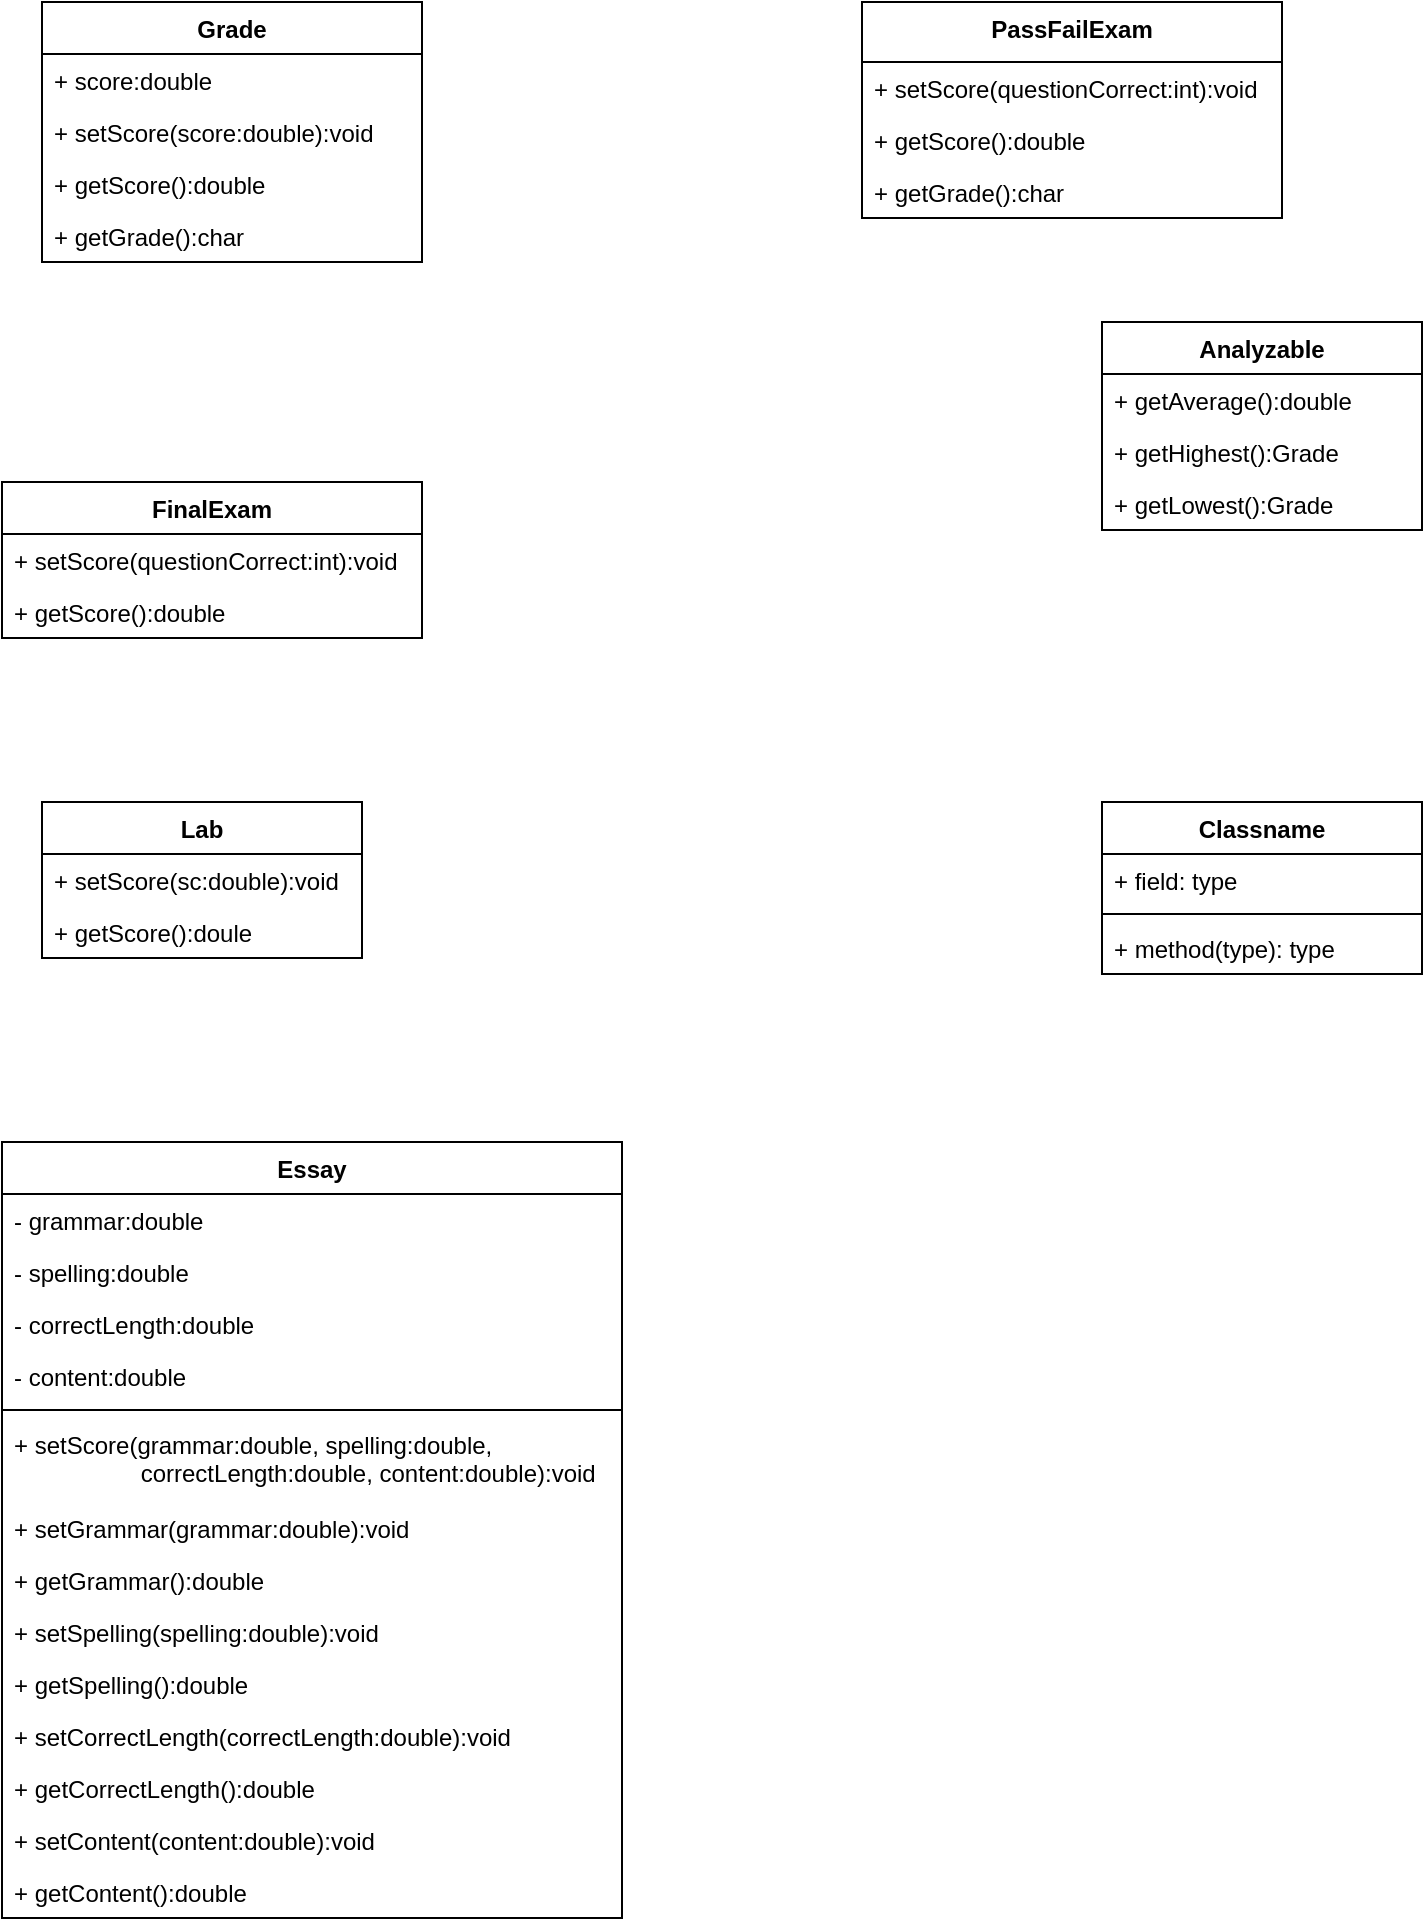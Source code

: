 <mxfile version="13.10.1" type="github">
  <diagram id="w1-cJgne05kwdNBntMp3" name="Page-1">
    <mxGraphModel dx="481" dy="184" grid="1" gridSize="10" guides="1" tooltips="1" connect="1" arrows="1" fold="1" page="1" pageScale="1" pageWidth="850" pageHeight="1100" math="0" shadow="0">
      <root>
        <mxCell id="0" />
        <mxCell id="1" parent="0" />
        <mxCell id="Epvj0yracvkwAPq-59SV-1" value="Grade" style="swimlane;fontStyle=1;align=center;verticalAlign=top;childLayout=stackLayout;horizontal=1;startSize=26;horizontalStack=0;resizeParent=1;resizeParentMax=0;resizeLast=0;collapsible=1;marginBottom=0;" vertex="1" parent="1">
          <mxGeometry x="80" y="80" width="190" height="130" as="geometry" />
        </mxCell>
        <mxCell id="Epvj0yracvkwAPq-59SV-2" value="+ score:double" style="text;strokeColor=none;fillColor=none;align=left;verticalAlign=top;spacingLeft=4;spacingRight=4;overflow=hidden;rotatable=0;points=[[0,0.5],[1,0.5]];portConstraint=eastwest;" vertex="1" parent="Epvj0yracvkwAPq-59SV-1">
          <mxGeometry y="26" width="190" height="26" as="geometry" />
        </mxCell>
        <mxCell id="Epvj0yracvkwAPq-59SV-4" value="+ setScore(score:double):void" style="text;strokeColor=none;fillColor=none;align=left;verticalAlign=top;spacingLeft=4;spacingRight=4;overflow=hidden;rotatable=0;points=[[0,0.5],[1,0.5]];portConstraint=eastwest;" vertex="1" parent="Epvj0yracvkwAPq-59SV-1">
          <mxGeometry y="52" width="190" height="26" as="geometry" />
        </mxCell>
        <mxCell id="Epvj0yracvkwAPq-59SV-33" value="+ getScore():double" style="text;strokeColor=none;fillColor=none;align=left;verticalAlign=top;spacingLeft=4;spacingRight=4;overflow=hidden;rotatable=0;points=[[0,0.5],[1,0.5]];portConstraint=eastwest;" vertex="1" parent="Epvj0yracvkwAPq-59SV-1">
          <mxGeometry y="78" width="190" height="26" as="geometry" />
        </mxCell>
        <mxCell id="Epvj0yracvkwAPq-59SV-34" value="+ getGrade():char" style="text;strokeColor=none;fillColor=none;align=left;verticalAlign=top;spacingLeft=4;spacingRight=4;overflow=hidden;rotatable=0;points=[[0,0.5],[1,0.5]];portConstraint=eastwest;" vertex="1" parent="Epvj0yracvkwAPq-59SV-1">
          <mxGeometry y="104" width="190" height="26" as="geometry" />
        </mxCell>
        <mxCell id="Epvj0yracvkwAPq-59SV-5" value="PassFailExam" style="swimlane;fontStyle=1;align=center;verticalAlign=top;childLayout=stackLayout;horizontal=1;startSize=30;horizontalStack=0;resizeParent=1;resizeParentMax=0;resizeLast=0;collapsible=1;marginBottom=0;" vertex="1" parent="1">
          <mxGeometry x="490" y="80" width="210" height="108" as="geometry" />
        </mxCell>
        <mxCell id="Epvj0yracvkwAPq-59SV-6" value="+ setScore(questionCorrect:int):void" style="text;strokeColor=none;fillColor=none;align=left;verticalAlign=top;spacingLeft=4;spacingRight=4;overflow=hidden;rotatable=0;points=[[0,0.5],[1,0.5]];portConstraint=eastwest;" vertex="1" parent="Epvj0yracvkwAPq-59SV-5">
          <mxGeometry y="30" width="210" height="26" as="geometry" />
        </mxCell>
        <mxCell id="Epvj0yracvkwAPq-59SV-46" value="+ getScore():double" style="text;strokeColor=none;fillColor=none;align=left;verticalAlign=top;spacingLeft=4;spacingRight=4;overflow=hidden;rotatable=0;points=[[0,0.5],[1,0.5]];portConstraint=eastwest;" vertex="1" parent="Epvj0yracvkwAPq-59SV-5">
          <mxGeometry y="56" width="210" height="26" as="geometry" />
        </mxCell>
        <mxCell id="Epvj0yracvkwAPq-59SV-8" value="+ getGrade():char" style="text;strokeColor=none;fillColor=none;align=left;verticalAlign=top;spacingLeft=4;spacingRight=4;overflow=hidden;rotatable=0;points=[[0,0.5],[1,0.5]];portConstraint=eastwest;" vertex="1" parent="Epvj0yracvkwAPq-59SV-5">
          <mxGeometry y="82" width="210" height="26" as="geometry" />
        </mxCell>
        <mxCell id="Epvj0yracvkwAPq-59SV-9" value="FinalExam" style="swimlane;fontStyle=1;align=center;verticalAlign=top;childLayout=stackLayout;horizontal=1;startSize=26;horizontalStack=0;resizeParent=1;resizeParentMax=0;resizeLast=0;collapsible=1;marginBottom=0;" vertex="1" parent="1">
          <mxGeometry x="60" y="320" width="210" height="78" as="geometry" />
        </mxCell>
        <mxCell id="Epvj0yracvkwAPq-59SV-10" value="+ setScore(questionCorrect:int):void" style="text;strokeColor=none;fillColor=none;align=left;verticalAlign=top;spacingLeft=4;spacingRight=4;overflow=hidden;rotatable=0;points=[[0,0.5],[1,0.5]];portConstraint=eastwest;" vertex="1" parent="Epvj0yracvkwAPq-59SV-9">
          <mxGeometry y="26" width="210" height="26" as="geometry" />
        </mxCell>
        <mxCell id="Epvj0yracvkwAPq-59SV-12" value="+ getScore():double" style="text;strokeColor=none;fillColor=none;align=left;verticalAlign=top;spacingLeft=4;spacingRight=4;overflow=hidden;rotatable=0;points=[[0,0.5],[1,0.5]];portConstraint=eastwest;" vertex="1" parent="Epvj0yracvkwAPq-59SV-9">
          <mxGeometry y="52" width="210" height="26" as="geometry" />
        </mxCell>
        <mxCell id="Epvj0yracvkwAPq-59SV-13" value="Analyzable" style="swimlane;fontStyle=1;align=center;verticalAlign=top;childLayout=stackLayout;horizontal=1;startSize=26;horizontalStack=0;resizeParent=1;resizeParentMax=0;resizeLast=0;collapsible=1;marginBottom=0;" vertex="1" parent="1">
          <mxGeometry x="610" y="240" width="160" height="104" as="geometry" />
        </mxCell>
        <mxCell id="Epvj0yracvkwAPq-59SV-14" value="+ getAverage():double" style="text;strokeColor=none;fillColor=none;align=left;verticalAlign=top;spacingLeft=4;spacingRight=4;overflow=hidden;rotatable=0;points=[[0,0.5],[1,0.5]];portConstraint=eastwest;" vertex="1" parent="Epvj0yracvkwAPq-59SV-13">
          <mxGeometry y="26" width="160" height="26" as="geometry" />
        </mxCell>
        <mxCell id="Epvj0yracvkwAPq-59SV-16" value="+ getHighest():Grade" style="text;strokeColor=none;fillColor=none;align=left;verticalAlign=top;spacingLeft=4;spacingRight=4;overflow=hidden;rotatable=0;points=[[0,0.5],[1,0.5]];portConstraint=eastwest;" vertex="1" parent="Epvj0yracvkwAPq-59SV-13">
          <mxGeometry y="52" width="160" height="26" as="geometry" />
        </mxCell>
        <mxCell id="Epvj0yracvkwAPq-59SV-47" value="+ getLowest():Grade" style="text;strokeColor=none;fillColor=none;align=left;verticalAlign=top;spacingLeft=4;spacingRight=4;overflow=hidden;rotatable=0;points=[[0,0.5],[1,0.5]];portConstraint=eastwest;" vertex="1" parent="Epvj0yracvkwAPq-59SV-13">
          <mxGeometry y="78" width="160" height="26" as="geometry" />
        </mxCell>
        <mxCell id="Epvj0yracvkwAPq-59SV-17" value="Classname" style="swimlane;fontStyle=1;align=center;verticalAlign=top;childLayout=stackLayout;horizontal=1;startSize=26;horizontalStack=0;resizeParent=1;resizeParentMax=0;resizeLast=0;collapsible=1;marginBottom=0;" vertex="1" parent="1">
          <mxGeometry x="610" y="480" width="160" height="86" as="geometry" />
        </mxCell>
        <mxCell id="Epvj0yracvkwAPq-59SV-18" value="+ field: type" style="text;strokeColor=none;fillColor=none;align=left;verticalAlign=top;spacingLeft=4;spacingRight=4;overflow=hidden;rotatable=0;points=[[0,0.5],[1,0.5]];portConstraint=eastwest;" vertex="1" parent="Epvj0yracvkwAPq-59SV-17">
          <mxGeometry y="26" width="160" height="26" as="geometry" />
        </mxCell>
        <mxCell id="Epvj0yracvkwAPq-59SV-19" value="" style="line;strokeWidth=1;fillColor=none;align=left;verticalAlign=middle;spacingTop=-1;spacingLeft=3;spacingRight=3;rotatable=0;labelPosition=right;points=[];portConstraint=eastwest;" vertex="1" parent="Epvj0yracvkwAPq-59SV-17">
          <mxGeometry y="52" width="160" height="8" as="geometry" />
        </mxCell>
        <mxCell id="Epvj0yracvkwAPq-59SV-20" value="+ method(type): type" style="text;strokeColor=none;fillColor=none;align=left;verticalAlign=top;spacingLeft=4;spacingRight=4;overflow=hidden;rotatable=0;points=[[0,0.5],[1,0.5]];portConstraint=eastwest;" vertex="1" parent="Epvj0yracvkwAPq-59SV-17">
          <mxGeometry y="60" width="160" height="26" as="geometry" />
        </mxCell>
        <mxCell id="Epvj0yracvkwAPq-59SV-21" value="Lab" style="swimlane;fontStyle=1;align=center;verticalAlign=top;childLayout=stackLayout;horizontal=1;startSize=26;horizontalStack=0;resizeParent=1;resizeParentMax=0;resizeLast=0;collapsible=1;marginBottom=0;" vertex="1" parent="1">
          <mxGeometry x="80" y="480" width="160" height="78" as="geometry" />
        </mxCell>
        <mxCell id="Epvj0yracvkwAPq-59SV-22" value="+ setScore(sc:double):void" style="text;strokeColor=none;fillColor=none;align=left;verticalAlign=top;spacingLeft=4;spacingRight=4;overflow=hidden;rotatable=0;points=[[0,0.5],[1,0.5]];portConstraint=eastwest;" vertex="1" parent="Epvj0yracvkwAPq-59SV-21">
          <mxGeometry y="26" width="160" height="26" as="geometry" />
        </mxCell>
        <mxCell id="Epvj0yracvkwAPq-59SV-24" value="+ getScore():doule" style="text;strokeColor=none;fillColor=none;align=left;verticalAlign=top;spacingLeft=4;spacingRight=4;overflow=hidden;rotatable=0;points=[[0,0.5],[1,0.5]];portConstraint=eastwest;" vertex="1" parent="Epvj0yracvkwAPq-59SV-21">
          <mxGeometry y="52" width="160" height="26" as="geometry" />
        </mxCell>
        <mxCell id="Epvj0yracvkwAPq-59SV-29" value="Essay" style="swimlane;fontStyle=1;align=center;verticalAlign=top;childLayout=stackLayout;horizontal=1;startSize=26;horizontalStack=0;resizeParent=1;resizeParentMax=0;resizeLast=0;collapsible=1;marginBottom=0;" vertex="1" parent="1">
          <mxGeometry x="60" y="650" width="310" height="388" as="geometry" />
        </mxCell>
        <mxCell id="Epvj0yracvkwAPq-59SV-36" value="- grammar:double" style="text;strokeColor=none;fillColor=none;align=left;verticalAlign=top;spacingLeft=4;spacingRight=4;overflow=hidden;rotatable=0;points=[[0,0.5],[1,0.5]];portConstraint=eastwest;" vertex="1" parent="Epvj0yracvkwAPq-59SV-29">
          <mxGeometry y="26" width="310" height="26" as="geometry" />
        </mxCell>
        <mxCell id="Epvj0yracvkwAPq-59SV-37" value="- spelling:double" style="text;strokeColor=none;fillColor=none;align=left;verticalAlign=top;spacingLeft=4;spacingRight=4;overflow=hidden;rotatable=0;points=[[0,0.5],[1,0.5]];portConstraint=eastwest;" vertex="1" parent="Epvj0yracvkwAPq-59SV-29">
          <mxGeometry y="52" width="310" height="26" as="geometry" />
        </mxCell>
        <mxCell id="Epvj0yracvkwAPq-59SV-35" value="- correctLength:double" style="text;strokeColor=none;fillColor=none;align=left;verticalAlign=top;spacingLeft=4;spacingRight=4;overflow=hidden;rotatable=0;points=[[0,0.5],[1,0.5]];portConstraint=eastwest;" vertex="1" parent="Epvj0yracvkwAPq-59SV-29">
          <mxGeometry y="78" width="310" height="26" as="geometry" />
        </mxCell>
        <mxCell id="Epvj0yracvkwAPq-59SV-30" value="- content:double" style="text;strokeColor=none;fillColor=none;align=left;verticalAlign=top;spacingLeft=4;spacingRight=4;overflow=hidden;rotatable=0;points=[[0,0.5],[1,0.5]];portConstraint=eastwest;" vertex="1" parent="Epvj0yracvkwAPq-59SV-29">
          <mxGeometry y="104" width="310" height="26" as="geometry" />
        </mxCell>
        <mxCell id="Epvj0yracvkwAPq-59SV-31" value="" style="line;strokeWidth=1;fillColor=none;align=left;verticalAlign=middle;spacingTop=-1;spacingLeft=3;spacingRight=3;rotatable=0;labelPosition=right;points=[];portConstraint=eastwest;" vertex="1" parent="Epvj0yracvkwAPq-59SV-29">
          <mxGeometry y="130" width="310" height="8" as="geometry" />
        </mxCell>
        <mxCell id="Epvj0yracvkwAPq-59SV-38" value="+ setScore(grammar:double, spelling:double, &#xa;                   correctLength:double, content:double):void" style="text;strokeColor=none;fillColor=none;align=left;verticalAlign=top;spacingLeft=4;spacingRight=4;overflow=hidden;rotatable=0;points=[[0,0.5],[1,0.5]];portConstraint=eastwest;" vertex="1" parent="Epvj0yracvkwAPq-59SV-29">
          <mxGeometry y="138" width="310" height="42" as="geometry" />
        </mxCell>
        <mxCell id="Epvj0yracvkwAPq-59SV-42" value="+ setGrammar(grammar:double):void" style="text;strokeColor=none;fillColor=none;align=left;verticalAlign=top;spacingLeft=4;spacingRight=4;overflow=hidden;rotatable=0;points=[[0,0.5],[1,0.5]];portConstraint=eastwest;" vertex="1" parent="Epvj0yracvkwAPq-59SV-29">
          <mxGeometry y="180" width="310" height="26" as="geometry" />
        </mxCell>
        <mxCell id="Epvj0yracvkwAPq-59SV-45" value="+ getGrammar():double" style="text;strokeColor=none;fillColor=none;align=left;verticalAlign=top;spacingLeft=4;spacingRight=4;overflow=hidden;rotatable=0;points=[[0,0.5],[1,0.5]];portConstraint=eastwest;" vertex="1" parent="Epvj0yracvkwAPq-59SV-29">
          <mxGeometry y="206" width="310" height="26" as="geometry" />
        </mxCell>
        <mxCell id="Epvj0yracvkwAPq-59SV-44" value="+ setSpelling(spelling:double):void" style="text;strokeColor=none;fillColor=none;align=left;verticalAlign=top;spacingLeft=4;spacingRight=4;overflow=hidden;rotatable=0;points=[[0,0.5],[1,0.5]];portConstraint=eastwest;" vertex="1" parent="Epvj0yracvkwAPq-59SV-29">
          <mxGeometry y="232" width="310" height="26" as="geometry" />
        </mxCell>
        <mxCell id="Epvj0yracvkwAPq-59SV-43" value="+ getSpelling():double" style="text;strokeColor=none;fillColor=none;align=left;verticalAlign=top;spacingLeft=4;spacingRight=4;overflow=hidden;rotatable=0;points=[[0,0.5],[1,0.5]];portConstraint=eastwest;" vertex="1" parent="Epvj0yracvkwAPq-59SV-29">
          <mxGeometry y="258" width="310" height="26" as="geometry" />
        </mxCell>
        <mxCell id="Epvj0yracvkwAPq-59SV-40" value="+ setCorrectLength(correctLength:double):void" style="text;strokeColor=none;fillColor=none;align=left;verticalAlign=top;spacingLeft=4;spacingRight=4;overflow=hidden;rotatable=0;points=[[0,0.5],[1,0.5]];portConstraint=eastwest;" vertex="1" parent="Epvj0yracvkwAPq-59SV-29">
          <mxGeometry y="284" width="310" height="26" as="geometry" />
        </mxCell>
        <mxCell id="Epvj0yracvkwAPq-59SV-41" value="+ getCorrectLength():double" style="text;strokeColor=none;fillColor=none;align=left;verticalAlign=top;spacingLeft=4;spacingRight=4;overflow=hidden;rotatable=0;points=[[0,0.5],[1,0.5]];portConstraint=eastwest;" vertex="1" parent="Epvj0yracvkwAPq-59SV-29">
          <mxGeometry y="310" width="310" height="26" as="geometry" />
        </mxCell>
        <mxCell id="Epvj0yracvkwAPq-59SV-32" value="+ setContent(content:double):void" style="text;strokeColor=none;fillColor=none;align=left;verticalAlign=top;spacingLeft=4;spacingRight=4;overflow=hidden;rotatable=0;points=[[0,0.5],[1,0.5]];portConstraint=eastwest;" vertex="1" parent="Epvj0yracvkwAPq-59SV-29">
          <mxGeometry y="336" width="310" height="26" as="geometry" />
        </mxCell>
        <mxCell id="Epvj0yracvkwAPq-59SV-39" value="+ getContent():double" style="text;strokeColor=none;fillColor=none;align=left;verticalAlign=top;spacingLeft=4;spacingRight=4;overflow=hidden;rotatable=0;points=[[0,0.5],[1,0.5]];portConstraint=eastwest;" vertex="1" parent="Epvj0yracvkwAPq-59SV-29">
          <mxGeometry y="362" width="310" height="26" as="geometry" />
        </mxCell>
      </root>
    </mxGraphModel>
  </diagram>
</mxfile>
